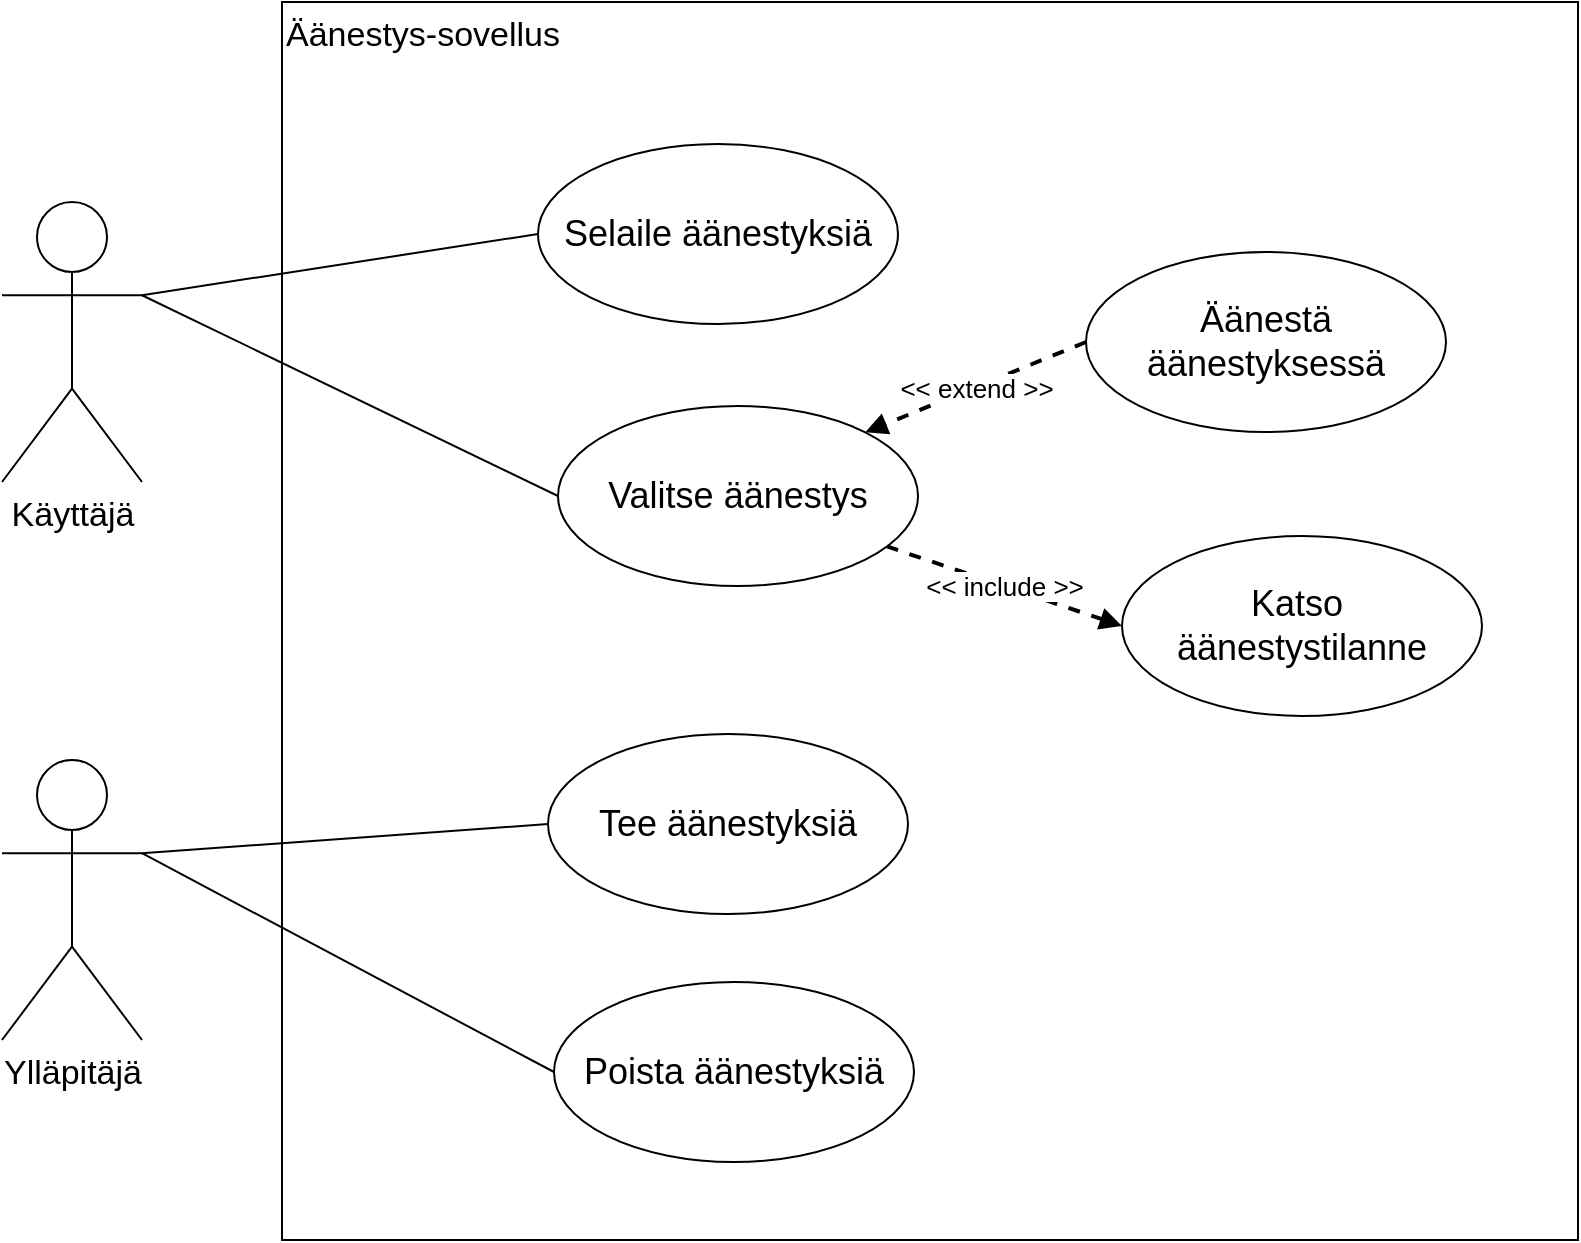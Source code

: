 <mxfile version="15.2.5" type="device"><diagram id="aMJmdSZc4l8r2ljoFjaH" name="Page-1"><mxGraphModel dx="1422" dy="800" grid="0" gridSize="10" guides="1" tooltips="1" connect="1" arrows="1" fold="1" page="1" pageScale="1" pageWidth="1169" pageHeight="827" math="0" shadow="0"><root><mxCell id="0"/><mxCell id="1" parent="0"/><mxCell id="9OXzbN1TFle5y4JEY5MP-1" value="Käyttäjä" style="shape=umlActor;verticalLabelPosition=bottom;verticalAlign=top;html=1;fontSize=17;" parent="1" vertex="1"><mxGeometry x="197" y="144" width="70" height="140" as="geometry"/></mxCell><mxCell id="9OXzbN1TFle5y4JEY5MP-6" value="Äänestys-sovellus" style="rounded=0;whiteSpace=wrap;html=1;fillColor=none;align=left;verticalAlign=top;fontSize=17;" parent="1" vertex="1"><mxGeometry x="337" y="44" width="648" height="619" as="geometry"/></mxCell><mxCell id="9OXzbN1TFle5y4JEY5MP-12" style="rounded=0;orthogonalLoop=1;jettySize=auto;html=1;exitX=0;exitY=0.5;exitDx=0;exitDy=0;entryX=1;entryY=0.333;entryDx=0;entryDy=0;entryPerimeter=0;fontSize=17;endArrow=none;endFill=0;" parent="1" source="9OXzbN1TFle5y4JEY5MP-7" target="9OXzbN1TFle5y4JEY5MP-1" edge="1"><mxGeometry relative="1" as="geometry"/></mxCell><mxCell id="9OXzbN1TFle5y4JEY5MP-7" value="Selaile äänestyksiä" style="ellipse;whiteSpace=wrap;html=1;fontSize=18;fillColor=default;" parent="1" vertex="1"><mxGeometry x="465" y="115" width="180" height="90" as="geometry"/></mxCell><mxCell id="9OXzbN1TFle5y4JEY5MP-13" style="edgeStyle=none;rounded=0;orthogonalLoop=1;jettySize=auto;html=1;exitX=0;exitY=0.5;exitDx=0;exitDy=0;entryX=1;entryY=0.333;entryDx=0;entryDy=0;entryPerimeter=0;fontSize=17;endArrow=none;endFill=0;" parent="1" source="9OXzbN1TFle5y4JEY5MP-10" target="9OXzbN1TFle5y4JEY5MP-1" edge="1"><mxGeometry relative="1" as="geometry"/></mxCell><mxCell id="9OXzbN1TFle5y4JEY5MP-10" value="Valitse äänestys" style="ellipse;whiteSpace=wrap;html=1;fontSize=18;fillColor=default;" parent="1" vertex="1"><mxGeometry x="475" y="246" width="180" height="90" as="geometry"/></mxCell><mxCell id="9OXzbN1TFle5y4JEY5MP-16" value="&amp;lt;&amp;lt; include &amp;gt;&amp;gt;" style="edgeStyle=none;rounded=0;orthogonalLoop=1;jettySize=auto;html=1;exitX=0;exitY=0.5;exitDx=0;exitDy=0;fontSize=13;endArrow=none;endFill=0;dashed=1;strokeWidth=2;startArrow=block;startFill=1;" parent="1" source="9OXzbN1TFle5y4JEY5MP-11" target="9OXzbN1TFle5y4JEY5MP-10" edge="1"><mxGeometry relative="1" as="geometry"/></mxCell><mxCell id="9OXzbN1TFle5y4JEY5MP-11" value="Katso&amp;nbsp; äänestystilanne" style="ellipse;whiteSpace=wrap;html=1;fontSize=18;fillColor=default;" parent="1" vertex="1"><mxGeometry x="757" y="311" width="180" height="90" as="geometry"/></mxCell><mxCell id="9OXzbN1TFle5y4JEY5MP-18" value="&amp;lt;&amp;lt; extend &amp;gt;&amp;gt;" style="edgeStyle=none;rounded=0;orthogonalLoop=1;jettySize=auto;html=1;exitX=0;exitY=0.5;exitDx=0;exitDy=0;fontSize=13;endArrow=block;endFill=1;dashed=1;strokeWidth=2;startArrow=none;startFill=0;entryX=1;entryY=0;entryDx=0;entryDy=0;" parent="1" source="9OXzbN1TFle5y4JEY5MP-14" target="9OXzbN1TFle5y4JEY5MP-10" edge="1"><mxGeometry relative="1" as="geometry"/></mxCell><mxCell id="9OXzbN1TFle5y4JEY5MP-14" value="Äänestä äänestyksessä" style="ellipse;whiteSpace=wrap;html=1;fontSize=18;fillColor=default;" parent="1" vertex="1"><mxGeometry x="739" y="169" width="180" height="90" as="geometry"/></mxCell><mxCell id="9OXzbN1TFle5y4JEY5MP-15" value="Ylläpitäjä" style="shape=umlActor;verticalLabelPosition=bottom;verticalAlign=top;html=1;fontSize=17;" parent="1" vertex="1"><mxGeometry x="197" y="423" width="70" height="140" as="geometry"/></mxCell><mxCell id="9OXzbN1TFle5y4JEY5MP-21" style="edgeStyle=none;rounded=0;orthogonalLoop=1;jettySize=auto;html=1;exitX=0;exitY=0.5;exitDx=0;exitDy=0;entryX=1;entryY=0.333;entryDx=0;entryDy=0;entryPerimeter=0;fontSize=17;endArrow=none;endFill=0;" parent="1" source="9OXzbN1TFle5y4JEY5MP-19" target="9OXzbN1TFle5y4JEY5MP-15" edge="1"><mxGeometry relative="1" as="geometry"/></mxCell><mxCell id="9OXzbN1TFle5y4JEY5MP-19" value="Tee äänestyksiä" style="ellipse;whiteSpace=wrap;html=1;fontSize=18;fillColor=default;" parent="1" vertex="1"><mxGeometry x="470" y="410" width="180" height="90" as="geometry"/></mxCell><mxCell id="9OXzbN1TFle5y4JEY5MP-22" style="edgeStyle=none;rounded=0;orthogonalLoop=1;jettySize=auto;html=1;exitX=0;exitY=0.5;exitDx=0;exitDy=0;entryX=1;entryY=0.333;entryDx=0;entryDy=0;entryPerimeter=0;fontSize=17;endArrow=none;endFill=0;" parent="1" source="9OXzbN1TFle5y4JEY5MP-20" target="9OXzbN1TFle5y4JEY5MP-15" edge="1"><mxGeometry relative="1" as="geometry"/></mxCell><mxCell id="9OXzbN1TFle5y4JEY5MP-20" value="Poista äänestyksiä" style="ellipse;whiteSpace=wrap;html=1;fontSize=18;fillColor=default;" parent="1" vertex="1"><mxGeometry x="473" y="534" width="180" height="90" as="geometry"/></mxCell></root></mxGraphModel></diagram></mxfile>